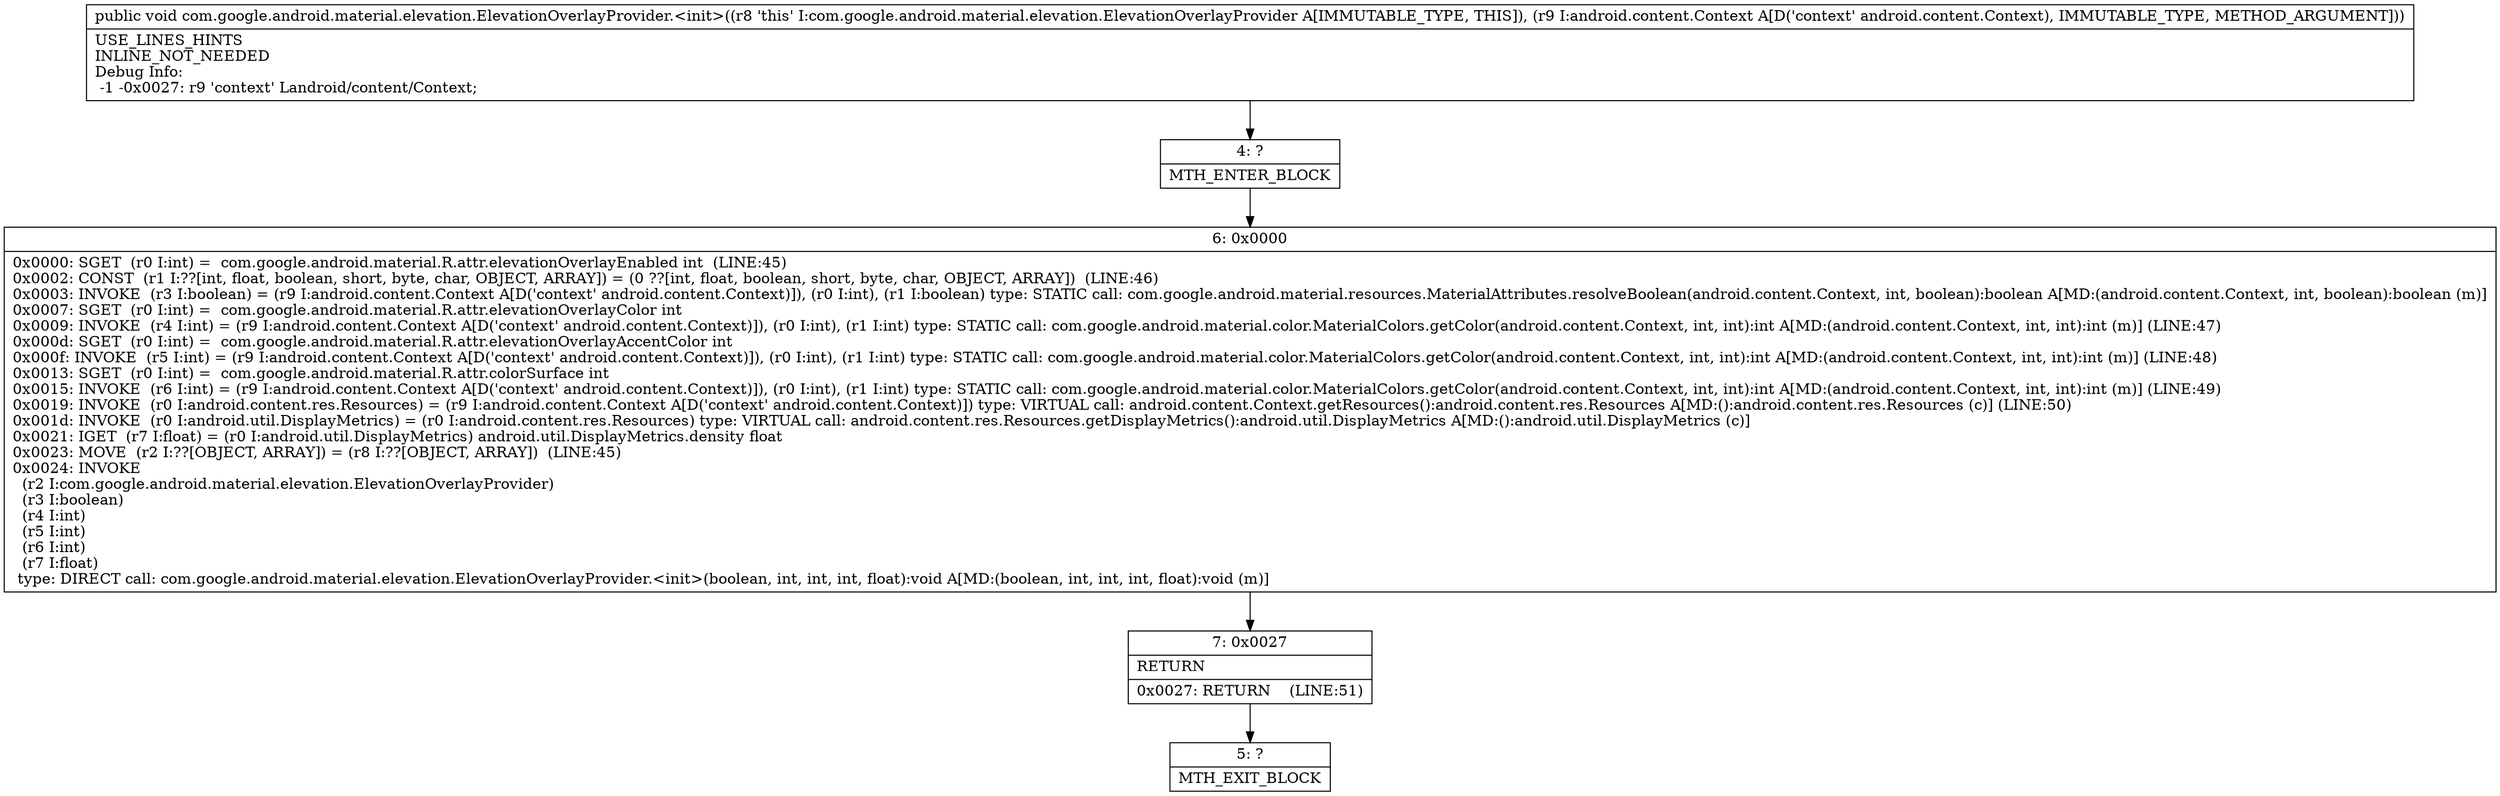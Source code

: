 digraph "CFG forcom.google.android.material.elevation.ElevationOverlayProvider.\<init\>(Landroid\/content\/Context;)V" {
Node_4 [shape=record,label="{4\:\ ?|MTH_ENTER_BLOCK\l}"];
Node_6 [shape=record,label="{6\:\ 0x0000|0x0000: SGET  (r0 I:int) =  com.google.android.material.R.attr.elevationOverlayEnabled int  (LINE:45)\l0x0002: CONST  (r1 I:??[int, float, boolean, short, byte, char, OBJECT, ARRAY]) = (0 ??[int, float, boolean, short, byte, char, OBJECT, ARRAY])  (LINE:46)\l0x0003: INVOKE  (r3 I:boolean) = (r9 I:android.content.Context A[D('context' android.content.Context)]), (r0 I:int), (r1 I:boolean) type: STATIC call: com.google.android.material.resources.MaterialAttributes.resolveBoolean(android.content.Context, int, boolean):boolean A[MD:(android.content.Context, int, boolean):boolean (m)]\l0x0007: SGET  (r0 I:int) =  com.google.android.material.R.attr.elevationOverlayColor int \l0x0009: INVOKE  (r4 I:int) = (r9 I:android.content.Context A[D('context' android.content.Context)]), (r0 I:int), (r1 I:int) type: STATIC call: com.google.android.material.color.MaterialColors.getColor(android.content.Context, int, int):int A[MD:(android.content.Context, int, int):int (m)] (LINE:47)\l0x000d: SGET  (r0 I:int) =  com.google.android.material.R.attr.elevationOverlayAccentColor int \l0x000f: INVOKE  (r5 I:int) = (r9 I:android.content.Context A[D('context' android.content.Context)]), (r0 I:int), (r1 I:int) type: STATIC call: com.google.android.material.color.MaterialColors.getColor(android.content.Context, int, int):int A[MD:(android.content.Context, int, int):int (m)] (LINE:48)\l0x0013: SGET  (r0 I:int) =  com.google.android.material.R.attr.colorSurface int \l0x0015: INVOKE  (r6 I:int) = (r9 I:android.content.Context A[D('context' android.content.Context)]), (r0 I:int), (r1 I:int) type: STATIC call: com.google.android.material.color.MaterialColors.getColor(android.content.Context, int, int):int A[MD:(android.content.Context, int, int):int (m)] (LINE:49)\l0x0019: INVOKE  (r0 I:android.content.res.Resources) = (r9 I:android.content.Context A[D('context' android.content.Context)]) type: VIRTUAL call: android.content.Context.getResources():android.content.res.Resources A[MD:():android.content.res.Resources (c)] (LINE:50)\l0x001d: INVOKE  (r0 I:android.util.DisplayMetrics) = (r0 I:android.content.res.Resources) type: VIRTUAL call: android.content.res.Resources.getDisplayMetrics():android.util.DisplayMetrics A[MD:():android.util.DisplayMetrics (c)]\l0x0021: IGET  (r7 I:float) = (r0 I:android.util.DisplayMetrics) android.util.DisplayMetrics.density float \l0x0023: MOVE  (r2 I:??[OBJECT, ARRAY]) = (r8 I:??[OBJECT, ARRAY])  (LINE:45)\l0x0024: INVOKE  \l  (r2 I:com.google.android.material.elevation.ElevationOverlayProvider)\l  (r3 I:boolean)\l  (r4 I:int)\l  (r5 I:int)\l  (r6 I:int)\l  (r7 I:float)\l type: DIRECT call: com.google.android.material.elevation.ElevationOverlayProvider.\<init\>(boolean, int, int, int, float):void A[MD:(boolean, int, int, int, float):void (m)]\l}"];
Node_7 [shape=record,label="{7\:\ 0x0027|RETURN\l|0x0027: RETURN    (LINE:51)\l}"];
Node_5 [shape=record,label="{5\:\ ?|MTH_EXIT_BLOCK\l}"];
MethodNode[shape=record,label="{public void com.google.android.material.elevation.ElevationOverlayProvider.\<init\>((r8 'this' I:com.google.android.material.elevation.ElevationOverlayProvider A[IMMUTABLE_TYPE, THIS]), (r9 I:android.content.Context A[D('context' android.content.Context), IMMUTABLE_TYPE, METHOD_ARGUMENT]))  | USE_LINES_HINTS\lINLINE_NOT_NEEDED\lDebug Info:\l  \-1 \-0x0027: r9 'context' Landroid\/content\/Context;\l}"];
MethodNode -> Node_4;Node_4 -> Node_6;
Node_6 -> Node_7;
Node_7 -> Node_5;
}

